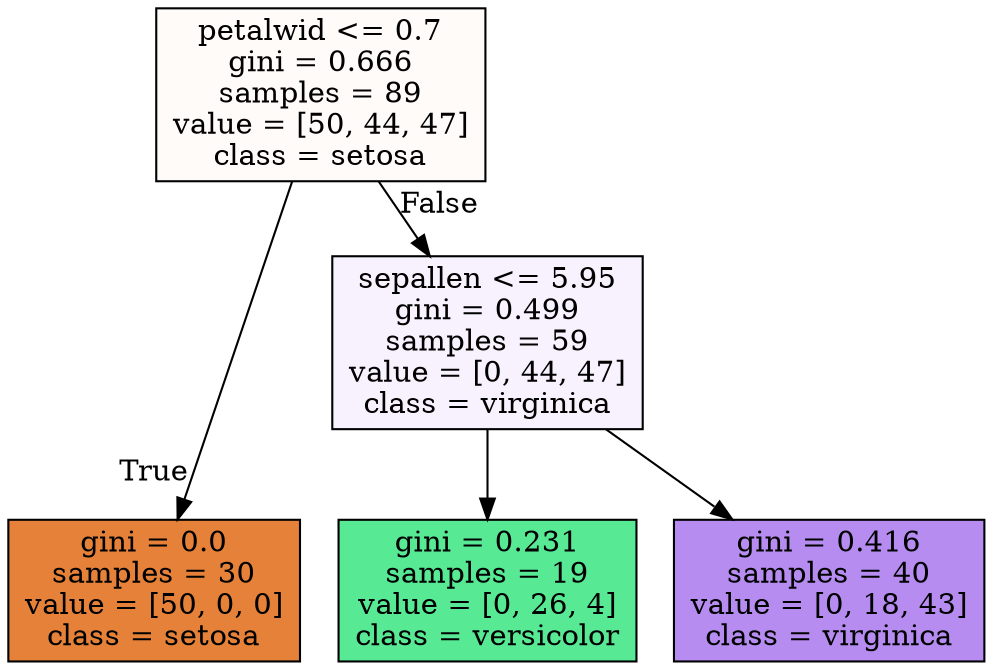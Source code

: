 digraph Tree {
node [shape=box, style="filled", color="black"] ;
graph [ranksep=equally, splines=polyline] ;
0 [label="petalwid <= 0.7\ngini = 0.666\nsamples = 89\nvalue = [50, 44, 47]\nclass = setosa", fillcolor="#e5813908"] ;
1 [label="gini = 0.0\nsamples = 30\nvalue = [50, 0, 0]\nclass = setosa", fillcolor="#e58139ff"] ;
0 -> 1 [labeldistance=2.5, labelangle=45, headlabel="True"] ;
2 [label="sepallen <= 5.95\ngini = 0.499\nsamples = 59\nvalue = [0, 44, 47]\nclass = virginica", fillcolor="#8139e510"] ;
0 -> 2 [labeldistance=2.5, labelangle=-45, headlabel="False"] ;
3 [label="gini = 0.231\nsamples = 19\nvalue = [0, 26, 4]\nclass = versicolor", fillcolor="#39e581d8"] ;
2 -> 3 ;
4 [label="gini = 0.416\nsamples = 40\nvalue = [0, 18, 43]\nclass = virginica", fillcolor="#8139e594"] ;
2 -> 4 ;
{rank=same ; 0} ;
{rank=same ; 2} ;
{rank=same ; 1; 3; 4} ;
}